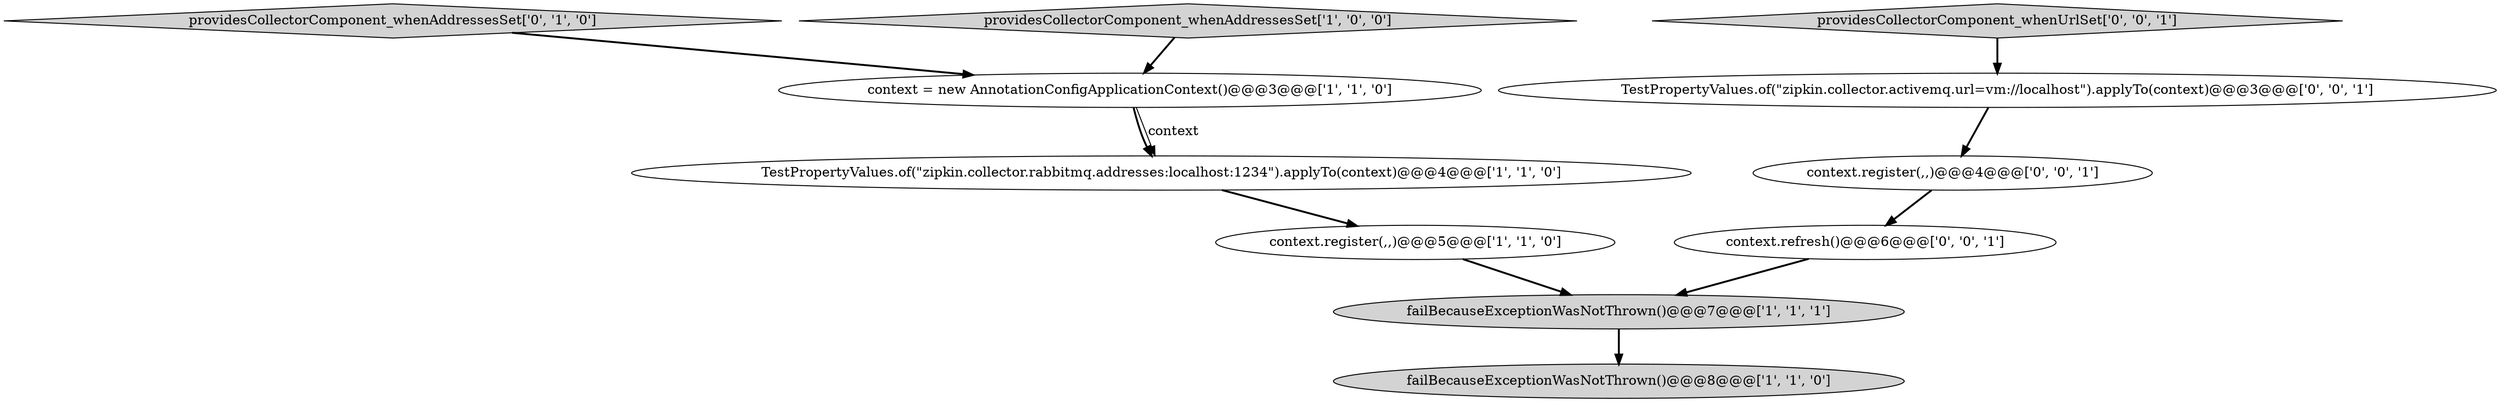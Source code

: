 digraph {
7 [style = filled, label = "context.refresh()@@@6@@@['0', '0', '1']", fillcolor = white, shape = ellipse image = "AAA0AAABBB3BBB"];
9 [style = filled, label = "context.register(,,)@@@4@@@['0', '0', '1']", fillcolor = white, shape = ellipse image = "AAA0AAABBB3BBB"];
5 [style = filled, label = "failBecauseExceptionWasNotThrown()@@@7@@@['1', '1', '1']", fillcolor = lightgray, shape = ellipse image = "AAA0AAABBB1BBB"];
0 [style = filled, label = "context.register(,,)@@@5@@@['1', '1', '0']", fillcolor = white, shape = ellipse image = "AAA0AAABBB1BBB"];
6 [style = filled, label = "providesCollectorComponent_whenAddressesSet['0', '1', '0']", fillcolor = lightgray, shape = diamond image = "AAA0AAABBB2BBB"];
10 [style = filled, label = "providesCollectorComponent_whenUrlSet['0', '0', '1']", fillcolor = lightgray, shape = diamond image = "AAA0AAABBB3BBB"];
1 [style = filled, label = "context = new AnnotationConfigApplicationContext()@@@3@@@['1', '1', '0']", fillcolor = white, shape = ellipse image = "AAA0AAABBB1BBB"];
3 [style = filled, label = "TestPropertyValues.of(\"zipkin.collector.rabbitmq.addresses:localhost:1234\").applyTo(context)@@@4@@@['1', '1', '0']", fillcolor = white, shape = ellipse image = "AAA0AAABBB1BBB"];
4 [style = filled, label = "failBecauseExceptionWasNotThrown()@@@8@@@['1', '1', '0']", fillcolor = lightgray, shape = ellipse image = "AAA0AAABBB1BBB"];
8 [style = filled, label = "TestPropertyValues.of(\"zipkin.collector.activemq.url=vm://localhost\").applyTo(context)@@@3@@@['0', '0', '1']", fillcolor = white, shape = ellipse image = "AAA0AAABBB3BBB"];
2 [style = filled, label = "providesCollectorComponent_whenAddressesSet['1', '0', '0']", fillcolor = lightgray, shape = diamond image = "AAA0AAABBB1BBB"];
7->5 [style = bold, label=""];
10->8 [style = bold, label=""];
1->3 [style = bold, label=""];
1->3 [style = solid, label="context"];
0->5 [style = bold, label=""];
8->9 [style = bold, label=""];
3->0 [style = bold, label=""];
6->1 [style = bold, label=""];
2->1 [style = bold, label=""];
5->4 [style = bold, label=""];
9->7 [style = bold, label=""];
}
